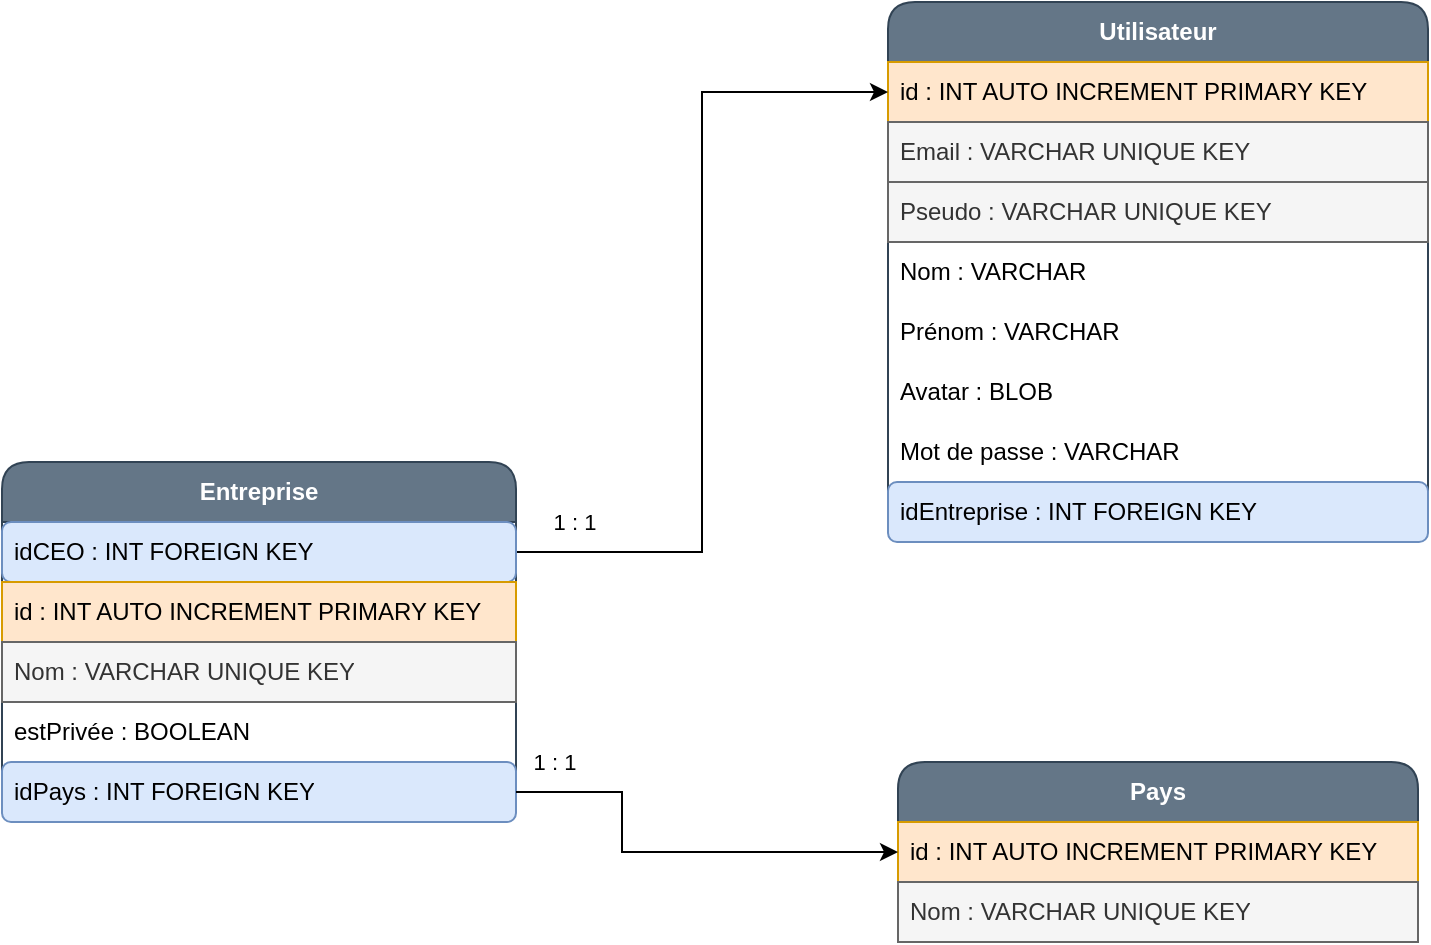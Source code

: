 <mxfile version="20.6.0" type="device"><diagram id="i1x-tI_CiYwZBkcdyMj6" name="Page-1"><mxGraphModel dx="1090" dy="559" grid="1" gridSize="10" guides="1" tooltips="1" connect="1" arrows="1" fold="1" page="1" pageScale="1" pageWidth="827" pageHeight="1169" math="0" shadow="0"><root><mxCell id="0"/><mxCell id="1" parent="0"/><mxCell id="w5fGyJpsfxUtKDpQkcMu-1" value="&lt;b&gt;Utilisateur&lt;/b&gt;" style="swimlane;fontStyle=0;childLayout=stackLayout;horizontal=1;startSize=30;horizontalStack=0;resizeParent=1;resizeParentMax=0;resizeLast=0;collapsible=1;marginBottom=0;whiteSpace=wrap;html=1;rounded=1;fillColor=#647687;strokeColor=#314354;fontColor=#ffffff;" vertex="1" parent="1"><mxGeometry x="463" y="140" width="270" height="270" as="geometry"/></mxCell><mxCell id="w5fGyJpsfxUtKDpQkcMu-2" value="id : INT AUTO INCREMENT PRIMARY KEY" style="text;strokeColor=#d79b00;fillColor=#ffe6cc;align=left;verticalAlign=middle;spacingLeft=4;spacingRight=4;overflow=hidden;points=[[0,0.5],[1,0.5]];portConstraint=eastwest;rotatable=0;whiteSpace=wrap;html=1;" vertex="1" parent="w5fGyJpsfxUtKDpQkcMu-1"><mxGeometry y="30" width="270" height="30" as="geometry"/></mxCell><mxCell id="w5fGyJpsfxUtKDpQkcMu-3" value="Email : VARCHAR UNIQUE KEY" style="text;strokeColor=#666666;fillColor=#f5f5f5;align=left;verticalAlign=middle;spacingLeft=4;spacingRight=4;overflow=hidden;points=[[0,0.5],[1,0.5]];portConstraint=eastwest;rotatable=0;whiteSpace=wrap;html=1;fontColor=#333333;" vertex="1" parent="w5fGyJpsfxUtKDpQkcMu-1"><mxGeometry y="60" width="270" height="30" as="geometry"/></mxCell><mxCell id="w5fGyJpsfxUtKDpQkcMu-4" value="Pseudo : VARCHAR UNIQUE KEY" style="text;strokeColor=#666666;fillColor=#f5f5f5;align=left;verticalAlign=middle;spacingLeft=4;spacingRight=4;overflow=hidden;points=[[0,0.5],[1,0.5]];portConstraint=eastwest;rotatable=0;whiteSpace=wrap;html=1;fontColor=#333333;" vertex="1" parent="w5fGyJpsfxUtKDpQkcMu-1"><mxGeometry y="90" width="270" height="30" as="geometry"/></mxCell><mxCell id="w5fGyJpsfxUtKDpQkcMu-5" value="Nom : VARCHAR" style="text;strokeColor=none;fillColor=none;align=left;verticalAlign=middle;spacingLeft=4;spacingRight=4;overflow=hidden;points=[[0,0.5],[1,0.5]];portConstraint=eastwest;rotatable=0;whiteSpace=wrap;html=1;" vertex="1" parent="w5fGyJpsfxUtKDpQkcMu-1"><mxGeometry y="120" width="270" height="30" as="geometry"/></mxCell><mxCell id="w5fGyJpsfxUtKDpQkcMu-6" value="Prénom : VARCHAR" style="text;strokeColor=none;fillColor=none;align=left;verticalAlign=middle;spacingLeft=4;spacingRight=4;overflow=hidden;points=[[0,0.5],[1,0.5]];portConstraint=eastwest;rotatable=0;whiteSpace=wrap;html=1;" vertex="1" parent="w5fGyJpsfxUtKDpQkcMu-1"><mxGeometry y="150" width="270" height="30" as="geometry"/></mxCell><mxCell id="w5fGyJpsfxUtKDpQkcMu-7" value="Avatar : BLOB" style="text;strokeColor=none;fillColor=none;align=left;verticalAlign=middle;spacingLeft=4;spacingRight=4;overflow=hidden;points=[[0,0.5],[1,0.5]];portConstraint=eastwest;rotatable=0;whiteSpace=wrap;html=1;" vertex="1" parent="w5fGyJpsfxUtKDpQkcMu-1"><mxGeometry y="180" width="270" height="30" as="geometry"/></mxCell><mxCell id="w5fGyJpsfxUtKDpQkcMu-8" value="Mot de passe : VARCHAR" style="text;strokeColor=none;fillColor=none;align=left;verticalAlign=middle;spacingLeft=4;spacingRight=4;overflow=hidden;points=[[0,0.5],[1,0.5]];portConstraint=eastwest;rotatable=0;whiteSpace=wrap;html=1;" vertex="1" parent="w5fGyJpsfxUtKDpQkcMu-1"><mxGeometry y="210" width="270" height="30" as="geometry"/></mxCell><mxCell id="w5fGyJpsfxUtKDpQkcMu-9" value="idEntreprise : INT FOREIGN KEY" style="text;strokeColor=#6c8ebf;fillColor=#dae8fc;align=left;verticalAlign=middle;spacingLeft=4;spacingRight=4;overflow=hidden;points=[[0,0.5],[1,0.5]];portConstraint=eastwest;rotatable=0;whiteSpace=wrap;html=1;rounded=1;" vertex="1" parent="w5fGyJpsfxUtKDpQkcMu-1"><mxGeometry y="240" width="270" height="30" as="geometry"/></mxCell><mxCell id="w5fGyJpsfxUtKDpQkcMu-10" style="edgeStyle=orthogonalEdgeStyle;rounded=0;orthogonalLoop=1;jettySize=auto;html=1;exitX=1;exitY=0.25;exitDx=0;exitDy=0;entryX=0;entryY=0.5;entryDx=0;entryDy=0;" edge="1" parent="1" source="w5fGyJpsfxUtKDpQkcMu-12" target="w5fGyJpsfxUtKDpQkcMu-2"><mxGeometry relative="1" as="geometry"/></mxCell><mxCell id="w5fGyJpsfxUtKDpQkcMu-11" value="1 : 1" style="edgeLabel;html=1;align=center;verticalAlign=middle;resizable=0;points=[];" vertex="1" connectable="0" parent="w5fGyJpsfxUtKDpQkcMu-10"><mxGeometry x="-0.86" relative="1" as="geometry"><mxPoint y="-15" as="offset"/></mxGeometry></mxCell><mxCell id="w5fGyJpsfxUtKDpQkcMu-12" value="&lt;b&gt;Entreprise&lt;/b&gt;" style="swimlane;fontStyle=0;childLayout=stackLayout;horizontal=1;startSize=30;horizontalStack=0;resizeParent=1;resizeParentMax=0;resizeLast=0;collapsible=1;marginBottom=0;whiteSpace=wrap;html=1;rounded=1;fillColor=#647687;fontColor=#ffffff;strokeColor=#314354;" vertex="1" parent="1"><mxGeometry x="20" y="370" width="257" height="180" as="geometry"/></mxCell><mxCell id="w5fGyJpsfxUtKDpQkcMu-13" value="idCEO : INT FOREIGN KEY" style="text;strokeColor=#6c8ebf;fillColor=#dae8fc;align=left;verticalAlign=middle;spacingLeft=4;spacingRight=4;overflow=hidden;points=[[0,0.5],[1,0.5]];portConstraint=eastwest;rotatable=0;whiteSpace=wrap;html=1;rounded=1;" vertex="1" parent="w5fGyJpsfxUtKDpQkcMu-12"><mxGeometry y="30" width="257" height="30" as="geometry"/></mxCell><mxCell id="w5fGyJpsfxUtKDpQkcMu-14" value="id : INT AUTO INCREMENT PRIMARY KEY" style="text;strokeColor=#d79b00;fillColor=#ffe6cc;align=left;verticalAlign=middle;spacingLeft=4;spacingRight=4;overflow=hidden;points=[[0,0.5],[1,0.5]];portConstraint=eastwest;rotatable=0;whiteSpace=wrap;html=1;" vertex="1" parent="w5fGyJpsfxUtKDpQkcMu-12"><mxGeometry y="60" width="257" height="30" as="geometry"/></mxCell><mxCell id="w5fGyJpsfxUtKDpQkcMu-15" value="Nom : VARCHAR UNIQUE KEY" style="text;strokeColor=#666666;fillColor=#f5f5f5;align=left;verticalAlign=middle;spacingLeft=4;spacingRight=4;overflow=hidden;points=[[0,0.5],[1,0.5]];portConstraint=eastwest;rotatable=0;whiteSpace=wrap;html=1;fontColor=#333333;" vertex="1" parent="w5fGyJpsfxUtKDpQkcMu-12"><mxGeometry y="90" width="257" height="30" as="geometry"/></mxCell><mxCell id="w5fGyJpsfxUtKDpQkcMu-16" value="estPrivée : BOOLEAN" style="text;strokeColor=none;fillColor=none;align=left;verticalAlign=middle;spacingLeft=4;spacingRight=4;overflow=hidden;points=[[0,0.5],[1,0.5]];portConstraint=eastwest;rotatable=0;whiteSpace=wrap;html=1;rounded=1;" vertex="1" parent="w5fGyJpsfxUtKDpQkcMu-12"><mxGeometry y="120" width="257" height="30" as="geometry"/></mxCell><mxCell id="w5fGyJpsfxUtKDpQkcMu-17" value="idPays : INT FOREIGN KEY" style="text;strokeColor=#6c8ebf;fillColor=#dae8fc;align=left;verticalAlign=middle;spacingLeft=4;spacingRight=4;overflow=hidden;points=[[0,0.5],[1,0.5]];portConstraint=eastwest;rotatable=0;whiteSpace=wrap;html=1;rounded=1;" vertex="1" parent="w5fGyJpsfxUtKDpQkcMu-12"><mxGeometry y="150" width="257" height="30" as="geometry"/></mxCell><mxCell id="w5fGyJpsfxUtKDpQkcMu-18" value="&lt;b&gt;Pays&lt;/b&gt;" style="swimlane;fontStyle=0;childLayout=stackLayout;horizontal=1;startSize=30;horizontalStack=0;resizeParent=1;resizeParentMax=0;resizeLast=0;collapsible=1;marginBottom=0;whiteSpace=wrap;html=1;rounded=1;fillColor=#647687;fontColor=#ffffff;strokeColor=#314354;" vertex="1" parent="1"><mxGeometry x="468" y="520" width="260" height="90" as="geometry"/></mxCell><mxCell id="w5fGyJpsfxUtKDpQkcMu-19" value="id : INT AUTO INCREMENT PRIMARY KEY" style="text;strokeColor=#d79b00;fillColor=#ffe6cc;align=left;verticalAlign=middle;spacingLeft=4;spacingRight=4;overflow=hidden;points=[[0,0.5],[1,0.5]];portConstraint=eastwest;rotatable=0;whiteSpace=wrap;html=1;" vertex="1" parent="w5fGyJpsfxUtKDpQkcMu-18"><mxGeometry y="30" width="260" height="30" as="geometry"/></mxCell><mxCell id="w5fGyJpsfxUtKDpQkcMu-20" value="Nom : VARCHAR UNIQUE KEY" style="text;strokeColor=#666666;fillColor=#f5f5f5;align=left;verticalAlign=middle;spacingLeft=4;spacingRight=4;overflow=hidden;points=[[0,0.5],[1,0.5]];portConstraint=eastwest;rotatable=0;whiteSpace=wrap;html=1;fontColor=#333333;" vertex="1" parent="w5fGyJpsfxUtKDpQkcMu-18"><mxGeometry y="60" width="260" height="30" as="geometry"/></mxCell><mxCell id="w5fGyJpsfxUtKDpQkcMu-21" style="edgeStyle=orthogonalEdgeStyle;rounded=0;orthogonalLoop=1;jettySize=auto;html=1;entryX=0;entryY=0.5;entryDx=0;entryDy=0;" edge="1" parent="1" source="w5fGyJpsfxUtKDpQkcMu-17" target="w5fGyJpsfxUtKDpQkcMu-18"><mxGeometry relative="1" as="geometry"><Array as="points"><mxPoint x="330" y="535"/><mxPoint x="330" y="565"/></Array></mxGeometry></mxCell><mxCell id="w5fGyJpsfxUtKDpQkcMu-22" value="1 : 1" style="edgeLabel;html=1;align=center;verticalAlign=middle;resizable=0;points=[];" vertex="1" connectable="0" parent="w5fGyJpsfxUtKDpQkcMu-21"><mxGeometry x="-0.953" y="-2" relative="1" as="geometry"><mxPoint x="14" y="-17" as="offset"/></mxGeometry></mxCell></root></mxGraphModel></diagram></mxfile>